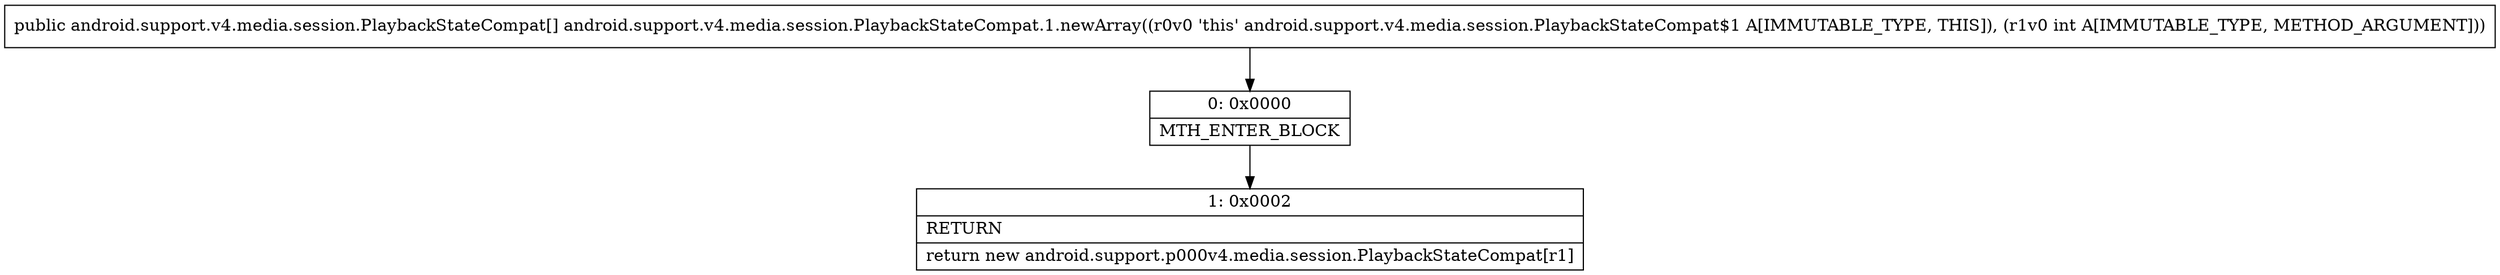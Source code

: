 digraph "CFG forandroid.support.v4.media.session.PlaybackStateCompat.1.newArray(I)[Landroid\/support\/v4\/media\/session\/PlaybackStateCompat;" {
Node_0 [shape=record,label="{0\:\ 0x0000|MTH_ENTER_BLOCK\l}"];
Node_1 [shape=record,label="{1\:\ 0x0002|RETURN\l|return new android.support.p000v4.media.session.PlaybackStateCompat[r1]\l}"];
MethodNode[shape=record,label="{public android.support.v4.media.session.PlaybackStateCompat[] android.support.v4.media.session.PlaybackStateCompat.1.newArray((r0v0 'this' android.support.v4.media.session.PlaybackStateCompat$1 A[IMMUTABLE_TYPE, THIS]), (r1v0 int A[IMMUTABLE_TYPE, METHOD_ARGUMENT])) }"];
MethodNode -> Node_0;
Node_0 -> Node_1;
}

